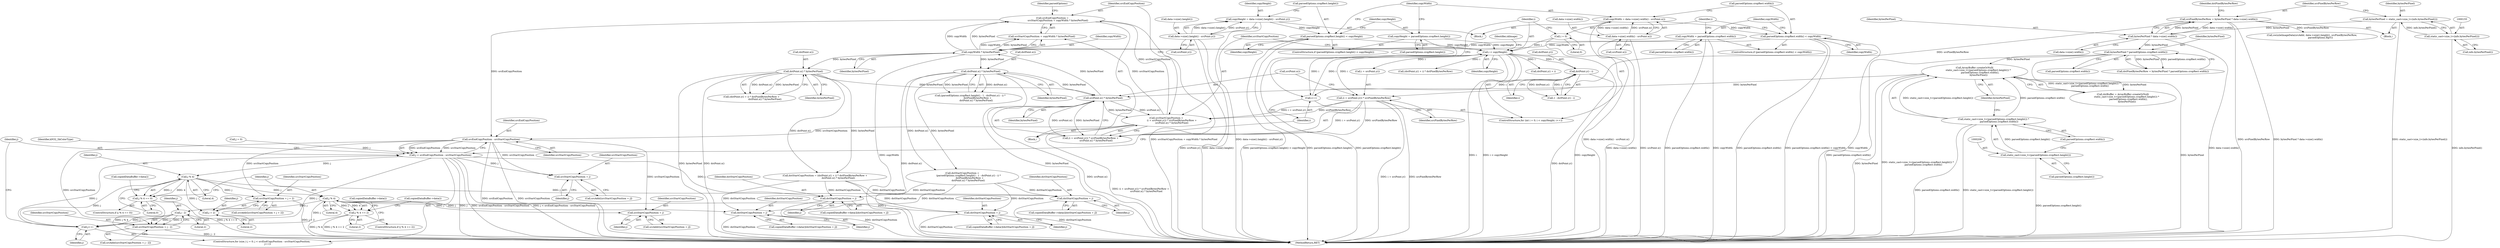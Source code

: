 digraph "0_Chrome_d59a4441697f6253e7dc3f7ae5caad6e5fd2c778@API" {
"1000311" [label="(Call,srcEndCopyPosition =\n               srcStartCopyPosition + copyWidth * bytesPerPixel)"];
"1000299" [label="(Call,srcStartCopyPosition =\n               (i + srcPoint.y()) * srcPixelBytesPerRow +\n               srcPoint.x() * bytesPerPixel)"];
"1000302" [label="(Call,(i + srcPoint.y()) * srcPixelBytesPerRow)"];
"1000292" [label="(Call,i < copyHeight)"];
"1000289" [label="(Call,i = 0)"];
"1000295" [label="(Call,i++)"];
"1000331" [label="(Call,dstPoint.y() - i)"];
"1000268" [label="(Call,parsedOptions.cropRect.height() < copyHeight)"];
"1000262" [label="(Call,copyHeight = data->size().height() - srcPoint.y())"];
"1000264" [label="(Call,data->size().height() - srcPoint.y())"];
"1000271" [label="(Call,copyHeight = parsedOptions.cropRect.height())"];
"1000158" [label="(Call,srcPixelBytesPerRow = bytesPerPixel * data->size().width())"];
"1000160" [label="(Call,bytesPerPixel * data->size().width())"];
"1000152" [label="(Call,bytesPerPixel = static_cast<size_t>(info.bytesPerPixel()))"];
"1000154" [label="(Call,static_cast<size_t>(info.bytesPerPixel()))"];
"1000307" [label="(Call,srcPoint.x() * bytesPerPixel)"];
"1000347" [label="(Call,dstPoint.x() * bytesPerPixel)"];
"1000315" [label="(Call,copyWidth * bytesPerPixel)"];
"1000284" [label="(Call,copyWidth = parsedOptions.cropRect.width())"];
"1000281" [label="(Call,parsedOptions.cropRect.width() < copyWidth)"];
"1000275" [label="(Call,copyWidth = data->size().width() - srcPoint.x())"];
"1000277" [label="(Call,data->size().width() - srcPoint.x())"];
"1000205" [label="(Call,ArrayBuffer::createOrNull(\n          static_cast<size_t>(parsedOptions.cropRect.height()) *\n               parsedOptions.cropRect.width(),\n           bytesPerPixel))"];
"1000206" [label="(Call,static_cast<size_t>(parsedOptions.cropRect.height()) *\n               parsedOptions.cropRect.width())"];
"1000207" [label="(Call,static_cast<size_t>(parsedOptions.cropRect.height()))"];
"1000166" [label="(Call,bytesPerPixel * parsedOptions.cropRect.width())"];
"1000335" [label="(Call,dstPoint.x() * bytesPerPixel)"];
"1000357" [label="(Call,srcEndCopyPosition - srcStartCopyPosition)"];
"1000355" [label="(Call,j < srcEndCopyPosition - srcStartCopyPosition)"];
"1000360" [label="(Call,j++)"];
"1000370" [label="(Call,j % 4)"];
"1000369" [label="(Call,j % 4 == 0)"];
"1000377" [label="(Call,dstStartCopyPosition + j)"];
"1000382" [label="(Call,srcStartCopyPosition + j + 2)"];
"1000384" [label="(Call,j + 2)"];
"1000390" [label="(Call,j % 4)"];
"1000389" [label="(Call,j % 4 == 2)"];
"1000397" [label="(Call,dstStartCopyPosition + j)"];
"1000404" [label="(Call,j - 2)"];
"1000402" [label="(Call,srcStartCopyPosition + j - 2)"];
"1000411" [label="(Call,dstStartCopyPosition + j)"];
"1000416" [label="(Call,srcStartCopyPosition + j)"];
"1000424" [label="(Call,dstStartCopyPosition + j)"];
"1000429" [label="(Call,srcStartCopyPosition + j)"];
"1000263" [label="(Identifier,copyHeight)"];
"1000357" [label="(Call,srcEndCopyPosition - srcStartCopyPosition)"];
"1000272" [label="(Identifier,copyHeight)"];
"1000156" [label="(Call,info.bytesPerPixel())"];
"1000422" [label="(Call,copiedDataBuffer->data()[dstStartCopyPosition + j])"];
"1000371" [label="(Identifier,j)"];
"1000393" [label="(Literal,2)"];
"1000161" [label="(Identifier,bytesPerPixel)"];
"1000384" [label="(Call,j + 2)"];
"1000378" [label="(Identifier,dstStartCopyPosition)"];
"1000392" [label="(Literal,4)"];
"1000303" [label="(Call,i + srcPoint.y())"];
"1000280" [label="(ControlStructure,if (parsedOptions.cropRect.width() < copyWidth))"];
"1000360" [label="(Call,j++)"];
"1000406" [label="(Literal,2)"];
"1000266" [label="(Call,srcPoint.y())"];
"1000179" [label="(Call,swizzleImageData(srcAddr, data->size().height(), srcPixelBytesPerRow,\n                       parsedOptions.flipY))"];
"1000297" [label="(Block,)"];
"1000291" [label="(Literal,0)"];
"1000165" [label="(Identifier,dstPixelBytesPerRow)"];
"1000292" [label="(Call,i < copyHeight)"];
"1000377" [label="(Call,dstStartCopyPosition + j)"];
"1000275" [label="(Call,copyWidth = data->size().width() - srcPoint.x())"];
"1000281" [label="(Call,parsedOptions.cropRect.width() < copyWidth)"];
"1000154" [label="(Call,static_cast<size_t>(info.bytesPerPixel()))"];
"1000391" [label="(Identifier,j)"];
"1000390" [label="(Call,j % 4)"];
"1000396" [label="(Call,copiedDataBuffer->data())"];
"1000282" [label="(Call,parsedOptions.cropRect.width())"];
"1000312" [label="(Identifier,srcEndCopyPosition)"];
"1000398" [label="(Identifier,dstStartCopyPosition)"];
"1000410" [label="(Call,copiedDataBuffer->data())"];
"1000270" [label="(Identifier,copyHeight)"];
"1000426" [label="(Identifier,j)"];
"1000278" [label="(Call,data->size().width())"];
"1000349" [label="(Identifier,bytesPerPixel)"];
"1000369" [label="(Call,j % 4 == 0)"];
"1000356" [label="(Identifier,j)"];
"1000380" [label="(Call,srcAddr[srcStartCopyPosition + j + 2])"];
"1000594" [label="(MethodReturn,RET)"];
"1000306" [label="(Identifier,srcPixelBytesPerRow)"];
"1000361" [label="(Identifier,j)"];
"1000293" [label="(Identifier,i)"];
"1000166" [label="(Call,bytesPerPixel * parsedOptions.cropRect.width())"];
"1000300" [label="(Identifier,srcStartCopyPosition)"];
"1000382" [label="(Call,srcStartCopyPosition + j + 2)"];
"1000430" [label="(Identifier,srcStartCopyPosition)"];
"1000373" [label="(Literal,0)"];
"1000294" [label="(Identifier,copyHeight)"];
"1000277" [label="(Call,data->size().width() - srcPoint.x())"];
"1000376" [label="(Call,copiedDataBuffer->data())"];
"1000286" [label="(Call,parsedOptions.cropRect.width())"];
"1000203" [label="(Call,dstBuffer = ArrayBuffer::createOrNull(\n          static_cast<size_t>(parsedOptions.cropRect.height()) *\n               parsedOptions.cropRect.width(),\n           bytesPerPixel))"];
"1000211" [label="(Identifier,bytesPerPixel)"];
"1000339" [label="(Call,dstStartCopyPosition = (dstPoint.y() + i) * dstPixelBytesPerRow +\n                                    dstPoint.x() * bytesPerPixel)"];
"1000309" [label="(Identifier,bytesPerPixel)"];
"1000418" [label="(Identifier,j)"];
"1000283" [label="(Identifier,copyWidth)"];
"1000299" [label="(Call,srcStartCopyPosition =\n               (i + srcPoint.y()) * srcPixelBytesPerRow +\n               srcPoint.x() * bytesPerPixel)"];
"1000167" [label="(Identifier,bytesPerPixel)"];
"1000290" [label="(Identifier,i)"];
"1000329" [label="(Call,1 - dstPoint.y() - i)"];
"1000205" [label="(Call,ArrayBuffer::createOrNull(\n          static_cast<size_t>(parsedOptions.cropRect.height()) *\n               parsedOptions.cropRect.width(),\n           bytesPerPixel))"];
"1000412" [label="(Identifier,dstStartCopyPosition)"];
"1000417" [label="(Identifier,srcStartCopyPosition)"];
"1000323" [label="(Call,dstStartCopyPosition =\n                 (parsedOptions.cropRect.height() - 1 - dstPoint.y() - i) *\n                    dstPixelBytesPerRow +\n                dstPoint.x() * bytesPerPixel)"];
"1000427" [label="(Call,srcAddr[srcStartCopyPosition + j])"];
"1000350" [label="(ControlStructure,for (size_t j = 0; j < srcEndCopyPosition - srcStartCopyPosition;\n                j++))"];
"1000164" [label="(Call,dstPixelBytesPerRow = bytesPerPixel * parsedOptions.cropRect.width())"];
"1000307" [label="(Call,srcPoint.x() * bytesPerPixel)"];
"1000385" [label="(Identifier,j)"];
"1000411" [label="(Call,dstStartCopyPosition + j)"];
"1000359" [label="(Identifier,srcStartCopyPosition)"];
"1000399" [label="(Identifier,j)"];
"1000284" [label="(Call,copyWidth = parsedOptions.cropRect.width())"];
"1000343" [label="(Call,dstPoint.y() + i)"];
"1000375" [label="(Call,copiedDataBuffer->data()[dstStartCopyPosition + j])"];
"1000313" [label="(Call,srcStartCopyPosition + copyWidth * bytesPerPixel)"];
"1000287" [label="(ControlStructure,for (int i = 0; i < copyHeight; i++))"];
"1000207" [label="(Call,static_cast<size_t>(parsedOptions.cropRect.height()))"];
"1000332" [label="(Call,dstPoint.y())"];
"1000267" [label="(ControlStructure,if (parsedOptions.cropRect.height() < copyHeight))"];
"1000333" [label="(Identifier,i)"];
"1000342" [label="(Call,(dstPoint.y() + i) * dstPixelBytesPerRow)"];
"1000160" [label="(Call,bytesPerPixel * data->size().width())"];
"1000268" [label="(Call,parsedOptions.cropRect.height() < copyHeight)"];
"1000403" [label="(Identifier,srcStartCopyPosition)"];
"1000138" [label="(Block,)"];
"1000295" [label="(Call,i++)"];
"1000352" [label="(Call,j = 0)"];
"1000158" [label="(Call,srcPixelBytesPerRow = bytesPerPixel * data->size().width())"];
"1000302" [label="(Call,(i + srcPoint.y()) * srcPixelBytesPerRow)"];
"1000370" [label="(Call,j % 4)"];
"1000311" [label="(Call,srcEndCopyPosition =\n               srcStartCopyPosition + copyWidth * bytesPerPixel)"];
"1000424" [label="(Call,dstStartCopyPosition + j)"];
"1000413" [label="(Identifier,j)"];
"1000315" [label="(Call,copyWidth * bytesPerPixel)"];
"1000279" [label="(Call,srcPoint.x())"];
"1000317" [label="(Identifier,bytesPerPixel)"];
"1000395" [label="(Call,copiedDataBuffer->data()[dstStartCopyPosition + j])"];
"1000209" [label="(Call,parsedOptions.cropRect.height())"];
"1000296" [label="(Identifier,i)"];
"1000168" [label="(Call,parsedOptions.cropRect.width())"];
"1000358" [label="(Identifier,srcEndCopyPosition)"];
"1000264" [label="(Call,data->size().height() - srcPoint.y())"];
"1000348" [label="(Call,dstPoint.x())"];
"1000159" [label="(Identifier,srcPixelBytesPerRow)"];
"1000206" [label="(Call,static_cast<size_t>(parsedOptions.cropRect.height()) *\n               parsedOptions.cropRect.width())"];
"1000429" [label="(Call,srcStartCopyPosition + j)"];
"1000153" [label="(Identifier,bytesPerPixel)"];
"1000325" [label="(Call,(parsedOptions.cropRect.height() - 1 - dstPoint.y() - i) *\n                    dstPixelBytesPerRow +\n                dstPoint.x() * bytesPerPixel)"];
"1000431" [label="(Identifier,j)"];
"1000409" [label="(Call,copiedDataBuffer->data()[dstStartCopyPosition + j])"];
"1000388" [label="(ControlStructure,if (j % 4 == 2))"];
"1000397" [label="(Call,dstStartCopyPosition + j)"];
"1000269" [label="(Call,parsedOptions.cropRect.height())"];
"1000273" [label="(Call,parsedOptions.cropRect.height())"];
"1000331" [label="(Call,dstPoint.y() - i)"];
"1000386" [label="(Literal,2)"];
"1000433" [label="(Identifier,skImage)"];
"1000265" [label="(Call,data->size().height())"];
"1000365" [label="(Identifier,kN32_SkColorType)"];
"1000162" [label="(Call,data->size().width())"];
"1000425" [label="(Identifier,dstStartCopyPosition)"];
"1000271" [label="(Call,copyHeight = parsedOptions.cropRect.height())"];
"1000416" [label="(Call,srcStartCopyPosition + j)"];
"1000402" [label="(Call,srcStartCopyPosition + j - 2)"];
"1000383" [label="(Identifier,srcStartCopyPosition)"];
"1000262" [label="(Call,copyHeight = data->size().height() - srcPoint.y())"];
"1000210" [label="(Call,parsedOptions.cropRect.width())"];
"1000389" [label="(Call,j % 4 == 2)"];
"1000289" [label="(Call,i = 0)"];
"1000372" [label="(Literal,4)"];
"1000404" [label="(Call,j - 2)"];
"1000341" [label="(Call,(dstPoint.y() + i) * dstPixelBytesPerRow +\n                                    dstPoint.x() * bytesPerPixel)"];
"1000301" [label="(Call,(i + srcPoint.y()) * srcPixelBytesPerRow +\n               srcPoint.x() * bytesPerPixel)"];
"1000308" [label="(Call,srcPoint.x())"];
"1000347" [label="(Call,dstPoint.x() * bytesPerPixel)"];
"1000335" [label="(Call,dstPoint.x() * bytesPerPixel)"];
"1000337" [label="(Identifier,bytesPerPixel)"];
"1000355" [label="(Call,j < srcEndCopyPosition - srcStartCopyPosition)"];
"1000379" [label="(Identifier,j)"];
"1000400" [label="(Call,srcAddr[srcStartCopyPosition + j - 2])"];
"1000316" [label="(Identifier,copyWidth)"];
"1000321" [label="(Identifier,parsedOptions)"];
"1000152" [label="(Call,bytesPerPixel = static_cast<size_t>(info.bytesPerPixel()))"];
"1000285" [label="(Identifier,copyWidth)"];
"1000414" [label="(Call,srcAddr[srcStartCopyPosition + j])"];
"1000336" [label="(Call,dstPoint.x())"];
"1000276" [label="(Identifier,copyWidth)"];
"1000226" [label="(Block,)"];
"1000368" [label="(ControlStructure,if (j % 4 == 0))"];
"1000405" [label="(Identifier,j)"];
"1000311" -> "1000297"  [label="AST: "];
"1000311" -> "1000313"  [label="CFG: "];
"1000312" -> "1000311"  [label="AST: "];
"1000313" -> "1000311"  [label="AST: "];
"1000321" -> "1000311"  [label="CFG: "];
"1000311" -> "1000594"  [label="DDG: srcStartCopyPosition + copyWidth * bytesPerPixel"];
"1000299" -> "1000311"  [label="DDG: srcStartCopyPosition"];
"1000315" -> "1000311"  [label="DDG: copyWidth"];
"1000315" -> "1000311"  [label="DDG: bytesPerPixel"];
"1000311" -> "1000357"  [label="DDG: srcEndCopyPosition"];
"1000299" -> "1000297"  [label="AST: "];
"1000299" -> "1000301"  [label="CFG: "];
"1000300" -> "1000299"  [label="AST: "];
"1000301" -> "1000299"  [label="AST: "];
"1000312" -> "1000299"  [label="CFG: "];
"1000299" -> "1000594"  [label="DDG: (i + srcPoint.y()) * srcPixelBytesPerRow +\n               srcPoint.x() * bytesPerPixel"];
"1000302" -> "1000299"  [label="DDG: i + srcPoint.y()"];
"1000302" -> "1000299"  [label="DDG: srcPixelBytesPerRow"];
"1000307" -> "1000299"  [label="DDG: srcPoint.x()"];
"1000307" -> "1000299"  [label="DDG: bytesPerPixel"];
"1000299" -> "1000313"  [label="DDG: srcStartCopyPosition"];
"1000299" -> "1000357"  [label="DDG: srcStartCopyPosition"];
"1000302" -> "1000301"  [label="AST: "];
"1000302" -> "1000306"  [label="CFG: "];
"1000303" -> "1000302"  [label="AST: "];
"1000306" -> "1000302"  [label="AST: "];
"1000308" -> "1000302"  [label="CFG: "];
"1000302" -> "1000594"  [label="DDG: i + srcPoint.y()"];
"1000302" -> "1000594"  [label="DDG: srcPixelBytesPerRow"];
"1000302" -> "1000301"  [label="DDG: i + srcPoint.y()"];
"1000302" -> "1000301"  [label="DDG: srcPixelBytesPerRow"];
"1000292" -> "1000302"  [label="DDG: i"];
"1000158" -> "1000302"  [label="DDG: srcPixelBytesPerRow"];
"1000292" -> "1000287"  [label="AST: "];
"1000292" -> "1000294"  [label="CFG: "];
"1000293" -> "1000292"  [label="AST: "];
"1000294" -> "1000292"  [label="AST: "];
"1000300" -> "1000292"  [label="CFG: "];
"1000433" -> "1000292"  [label="CFG: "];
"1000292" -> "1000594"  [label="DDG: i < copyHeight"];
"1000292" -> "1000594"  [label="DDG: copyHeight"];
"1000292" -> "1000594"  [label="DDG: i"];
"1000289" -> "1000292"  [label="DDG: i"];
"1000295" -> "1000292"  [label="DDG: i"];
"1000268" -> "1000292"  [label="DDG: copyHeight"];
"1000271" -> "1000292"  [label="DDG: copyHeight"];
"1000292" -> "1000295"  [label="DDG: i"];
"1000292" -> "1000303"  [label="DDG: i"];
"1000292" -> "1000331"  [label="DDG: i"];
"1000292" -> "1000342"  [label="DDG: i"];
"1000292" -> "1000343"  [label="DDG: i"];
"1000289" -> "1000287"  [label="AST: "];
"1000289" -> "1000291"  [label="CFG: "];
"1000290" -> "1000289"  [label="AST: "];
"1000291" -> "1000289"  [label="AST: "];
"1000293" -> "1000289"  [label="CFG: "];
"1000295" -> "1000287"  [label="AST: "];
"1000295" -> "1000296"  [label="CFG: "];
"1000296" -> "1000295"  [label="AST: "];
"1000293" -> "1000295"  [label="CFG: "];
"1000331" -> "1000295"  [label="DDG: i"];
"1000331" -> "1000329"  [label="AST: "];
"1000331" -> "1000333"  [label="CFG: "];
"1000332" -> "1000331"  [label="AST: "];
"1000333" -> "1000331"  [label="AST: "];
"1000329" -> "1000331"  [label="CFG: "];
"1000331" -> "1000594"  [label="DDG: dstPoint.y()"];
"1000331" -> "1000329"  [label="DDG: dstPoint.y()"];
"1000331" -> "1000329"  [label="DDG: i"];
"1000268" -> "1000267"  [label="AST: "];
"1000268" -> "1000270"  [label="CFG: "];
"1000269" -> "1000268"  [label="AST: "];
"1000270" -> "1000268"  [label="AST: "];
"1000272" -> "1000268"  [label="CFG: "];
"1000276" -> "1000268"  [label="CFG: "];
"1000268" -> "1000594"  [label="DDG: parsedOptions.cropRect.height()"];
"1000268" -> "1000594"  [label="DDG: parsedOptions.cropRect.height() < copyHeight"];
"1000262" -> "1000268"  [label="DDG: copyHeight"];
"1000262" -> "1000226"  [label="AST: "];
"1000262" -> "1000264"  [label="CFG: "];
"1000263" -> "1000262"  [label="AST: "];
"1000264" -> "1000262"  [label="AST: "];
"1000269" -> "1000262"  [label="CFG: "];
"1000262" -> "1000594"  [label="DDG: data->size().height() - srcPoint.y()"];
"1000264" -> "1000262"  [label="DDG: data->size().height()"];
"1000264" -> "1000262"  [label="DDG: srcPoint.y()"];
"1000264" -> "1000266"  [label="CFG: "];
"1000265" -> "1000264"  [label="AST: "];
"1000266" -> "1000264"  [label="AST: "];
"1000264" -> "1000594"  [label="DDG: data->size().height()"];
"1000264" -> "1000594"  [label="DDG: srcPoint.y()"];
"1000271" -> "1000267"  [label="AST: "];
"1000271" -> "1000273"  [label="CFG: "];
"1000272" -> "1000271"  [label="AST: "];
"1000273" -> "1000271"  [label="AST: "];
"1000276" -> "1000271"  [label="CFG: "];
"1000271" -> "1000594"  [label="DDG: parsedOptions.cropRect.height()"];
"1000158" -> "1000138"  [label="AST: "];
"1000158" -> "1000160"  [label="CFG: "];
"1000159" -> "1000158"  [label="AST: "];
"1000160" -> "1000158"  [label="AST: "];
"1000165" -> "1000158"  [label="CFG: "];
"1000158" -> "1000594"  [label="DDG: srcPixelBytesPerRow"];
"1000158" -> "1000594"  [label="DDG: bytesPerPixel * data->size().width()"];
"1000160" -> "1000158"  [label="DDG: bytesPerPixel"];
"1000160" -> "1000158"  [label="DDG: data->size().width()"];
"1000158" -> "1000179"  [label="DDG: srcPixelBytesPerRow"];
"1000160" -> "1000162"  [label="CFG: "];
"1000161" -> "1000160"  [label="AST: "];
"1000162" -> "1000160"  [label="AST: "];
"1000160" -> "1000594"  [label="DDG: data->size().width()"];
"1000152" -> "1000160"  [label="DDG: bytesPerPixel"];
"1000160" -> "1000166"  [label="DDG: bytesPerPixel"];
"1000152" -> "1000138"  [label="AST: "];
"1000152" -> "1000154"  [label="CFG: "];
"1000153" -> "1000152"  [label="AST: "];
"1000154" -> "1000152"  [label="AST: "];
"1000159" -> "1000152"  [label="CFG: "];
"1000152" -> "1000594"  [label="DDG: static_cast<size_t>(info.bytesPerPixel())"];
"1000154" -> "1000152"  [label="DDG: info.bytesPerPixel()"];
"1000154" -> "1000156"  [label="CFG: "];
"1000155" -> "1000154"  [label="AST: "];
"1000156" -> "1000154"  [label="AST: "];
"1000154" -> "1000594"  [label="DDG: info.bytesPerPixel()"];
"1000307" -> "1000301"  [label="AST: "];
"1000307" -> "1000309"  [label="CFG: "];
"1000308" -> "1000307"  [label="AST: "];
"1000309" -> "1000307"  [label="AST: "];
"1000301" -> "1000307"  [label="CFG: "];
"1000307" -> "1000594"  [label="DDG: srcPoint.x()"];
"1000307" -> "1000301"  [label="DDG: srcPoint.x()"];
"1000307" -> "1000301"  [label="DDG: bytesPerPixel"];
"1000347" -> "1000307"  [label="DDG: bytesPerPixel"];
"1000205" -> "1000307"  [label="DDG: bytesPerPixel"];
"1000335" -> "1000307"  [label="DDG: bytesPerPixel"];
"1000307" -> "1000315"  [label="DDG: bytesPerPixel"];
"1000347" -> "1000341"  [label="AST: "];
"1000347" -> "1000349"  [label="CFG: "];
"1000348" -> "1000347"  [label="AST: "];
"1000349" -> "1000347"  [label="AST: "];
"1000341" -> "1000347"  [label="CFG: "];
"1000347" -> "1000594"  [label="DDG: bytesPerPixel"];
"1000347" -> "1000594"  [label="DDG: dstPoint.x()"];
"1000347" -> "1000339"  [label="DDG: dstPoint.x()"];
"1000347" -> "1000339"  [label="DDG: bytesPerPixel"];
"1000347" -> "1000341"  [label="DDG: dstPoint.x()"];
"1000347" -> "1000341"  [label="DDG: bytesPerPixel"];
"1000315" -> "1000347"  [label="DDG: bytesPerPixel"];
"1000315" -> "1000313"  [label="AST: "];
"1000315" -> "1000317"  [label="CFG: "];
"1000316" -> "1000315"  [label="AST: "];
"1000317" -> "1000315"  [label="AST: "];
"1000313" -> "1000315"  [label="CFG: "];
"1000315" -> "1000594"  [label="DDG: copyWidth"];
"1000315" -> "1000313"  [label="DDG: copyWidth"];
"1000315" -> "1000313"  [label="DDG: bytesPerPixel"];
"1000284" -> "1000315"  [label="DDG: copyWidth"];
"1000281" -> "1000315"  [label="DDG: copyWidth"];
"1000315" -> "1000335"  [label="DDG: bytesPerPixel"];
"1000284" -> "1000280"  [label="AST: "];
"1000284" -> "1000286"  [label="CFG: "];
"1000285" -> "1000284"  [label="AST: "];
"1000286" -> "1000284"  [label="AST: "];
"1000290" -> "1000284"  [label="CFG: "];
"1000284" -> "1000594"  [label="DDG: parsedOptions.cropRect.width()"];
"1000284" -> "1000594"  [label="DDG: copyWidth"];
"1000281" -> "1000280"  [label="AST: "];
"1000281" -> "1000283"  [label="CFG: "];
"1000282" -> "1000281"  [label="AST: "];
"1000283" -> "1000281"  [label="AST: "];
"1000285" -> "1000281"  [label="CFG: "];
"1000290" -> "1000281"  [label="CFG: "];
"1000281" -> "1000594"  [label="DDG: parsedOptions.cropRect.width()"];
"1000281" -> "1000594"  [label="DDG: parsedOptions.cropRect.width() < copyWidth"];
"1000281" -> "1000594"  [label="DDG: copyWidth"];
"1000275" -> "1000281"  [label="DDG: copyWidth"];
"1000275" -> "1000226"  [label="AST: "];
"1000275" -> "1000277"  [label="CFG: "];
"1000276" -> "1000275"  [label="AST: "];
"1000277" -> "1000275"  [label="AST: "];
"1000282" -> "1000275"  [label="CFG: "];
"1000275" -> "1000594"  [label="DDG: data->size().width() - srcPoint.x()"];
"1000277" -> "1000275"  [label="DDG: data->size().width()"];
"1000277" -> "1000275"  [label="DDG: srcPoint.x()"];
"1000277" -> "1000279"  [label="CFG: "];
"1000278" -> "1000277"  [label="AST: "];
"1000279" -> "1000277"  [label="AST: "];
"1000277" -> "1000594"  [label="DDG: data->size().width()"];
"1000277" -> "1000594"  [label="DDG: srcPoint.x()"];
"1000205" -> "1000203"  [label="AST: "];
"1000205" -> "1000211"  [label="CFG: "];
"1000206" -> "1000205"  [label="AST: "];
"1000211" -> "1000205"  [label="AST: "];
"1000203" -> "1000205"  [label="CFG: "];
"1000205" -> "1000594"  [label="DDG: static_cast<size_t>(parsedOptions.cropRect.height()) *\n               parsedOptions.cropRect.width()"];
"1000205" -> "1000594"  [label="DDG: bytesPerPixel"];
"1000205" -> "1000203"  [label="DDG: static_cast<size_t>(parsedOptions.cropRect.height()) *\n               parsedOptions.cropRect.width()"];
"1000205" -> "1000203"  [label="DDG: bytesPerPixel"];
"1000206" -> "1000205"  [label="DDG: static_cast<size_t>(parsedOptions.cropRect.height())"];
"1000206" -> "1000205"  [label="DDG: parsedOptions.cropRect.width()"];
"1000166" -> "1000205"  [label="DDG: bytesPerPixel"];
"1000206" -> "1000210"  [label="CFG: "];
"1000207" -> "1000206"  [label="AST: "];
"1000210" -> "1000206"  [label="AST: "];
"1000211" -> "1000206"  [label="CFG: "];
"1000206" -> "1000594"  [label="DDG: parsedOptions.cropRect.width()"];
"1000206" -> "1000594"  [label="DDG: static_cast<size_t>(parsedOptions.cropRect.height())"];
"1000207" -> "1000206"  [label="DDG: parsedOptions.cropRect.height()"];
"1000207" -> "1000209"  [label="CFG: "];
"1000208" -> "1000207"  [label="AST: "];
"1000209" -> "1000207"  [label="AST: "];
"1000210" -> "1000207"  [label="CFG: "];
"1000207" -> "1000594"  [label="DDG: parsedOptions.cropRect.height()"];
"1000166" -> "1000164"  [label="AST: "];
"1000166" -> "1000168"  [label="CFG: "];
"1000167" -> "1000166"  [label="AST: "];
"1000168" -> "1000166"  [label="AST: "];
"1000164" -> "1000166"  [label="CFG: "];
"1000166" -> "1000594"  [label="DDG: parsedOptions.cropRect.width()"];
"1000166" -> "1000594"  [label="DDG: bytesPerPixel"];
"1000166" -> "1000164"  [label="DDG: bytesPerPixel"];
"1000166" -> "1000164"  [label="DDG: parsedOptions.cropRect.width()"];
"1000335" -> "1000325"  [label="AST: "];
"1000335" -> "1000337"  [label="CFG: "];
"1000336" -> "1000335"  [label="AST: "];
"1000337" -> "1000335"  [label="AST: "];
"1000325" -> "1000335"  [label="CFG: "];
"1000335" -> "1000594"  [label="DDG: dstPoint.x()"];
"1000335" -> "1000594"  [label="DDG: bytesPerPixel"];
"1000335" -> "1000323"  [label="DDG: dstPoint.x()"];
"1000335" -> "1000323"  [label="DDG: bytesPerPixel"];
"1000335" -> "1000325"  [label="DDG: dstPoint.x()"];
"1000335" -> "1000325"  [label="DDG: bytesPerPixel"];
"1000357" -> "1000355"  [label="AST: "];
"1000357" -> "1000359"  [label="CFG: "];
"1000358" -> "1000357"  [label="AST: "];
"1000359" -> "1000357"  [label="AST: "];
"1000355" -> "1000357"  [label="CFG: "];
"1000357" -> "1000594"  [label="DDG: srcEndCopyPosition"];
"1000357" -> "1000594"  [label="DDG: srcStartCopyPosition"];
"1000357" -> "1000355"  [label="DDG: srcEndCopyPosition"];
"1000357" -> "1000355"  [label="DDG: srcStartCopyPosition"];
"1000357" -> "1000382"  [label="DDG: srcStartCopyPosition"];
"1000357" -> "1000402"  [label="DDG: srcStartCopyPosition"];
"1000357" -> "1000416"  [label="DDG: srcStartCopyPosition"];
"1000357" -> "1000429"  [label="DDG: srcStartCopyPosition"];
"1000355" -> "1000350"  [label="AST: "];
"1000356" -> "1000355"  [label="AST: "];
"1000365" -> "1000355"  [label="CFG: "];
"1000296" -> "1000355"  [label="CFG: "];
"1000355" -> "1000594"  [label="DDG: j"];
"1000355" -> "1000594"  [label="DDG: srcEndCopyPosition - srcStartCopyPosition"];
"1000355" -> "1000594"  [label="DDG: j < srcEndCopyPosition - srcStartCopyPosition"];
"1000360" -> "1000355"  [label="DDG: j"];
"1000352" -> "1000355"  [label="DDG: j"];
"1000355" -> "1000360"  [label="DDG: j"];
"1000355" -> "1000370"  [label="DDG: j"];
"1000355" -> "1000424"  [label="DDG: j"];
"1000355" -> "1000429"  [label="DDG: j"];
"1000360" -> "1000350"  [label="AST: "];
"1000360" -> "1000361"  [label="CFG: "];
"1000361" -> "1000360"  [label="AST: "];
"1000356" -> "1000360"  [label="CFG: "];
"1000404" -> "1000360"  [label="DDG: j"];
"1000390" -> "1000360"  [label="DDG: j"];
"1000370" -> "1000360"  [label="DDG: j"];
"1000370" -> "1000369"  [label="AST: "];
"1000370" -> "1000372"  [label="CFG: "];
"1000371" -> "1000370"  [label="AST: "];
"1000372" -> "1000370"  [label="AST: "];
"1000373" -> "1000370"  [label="CFG: "];
"1000370" -> "1000369"  [label="DDG: j"];
"1000370" -> "1000369"  [label="DDG: 4"];
"1000370" -> "1000377"  [label="DDG: j"];
"1000370" -> "1000382"  [label="DDG: j"];
"1000370" -> "1000384"  [label="DDG: j"];
"1000370" -> "1000390"  [label="DDG: j"];
"1000369" -> "1000368"  [label="AST: "];
"1000369" -> "1000373"  [label="CFG: "];
"1000373" -> "1000369"  [label="AST: "];
"1000376" -> "1000369"  [label="CFG: "];
"1000391" -> "1000369"  [label="CFG: "];
"1000369" -> "1000594"  [label="DDG: j % 4 == 0"];
"1000369" -> "1000594"  [label="DDG: j % 4"];
"1000377" -> "1000375"  [label="AST: "];
"1000377" -> "1000379"  [label="CFG: "];
"1000378" -> "1000377"  [label="AST: "];
"1000379" -> "1000377"  [label="AST: "];
"1000375" -> "1000377"  [label="CFG: "];
"1000377" -> "1000594"  [label="DDG: dstStartCopyPosition"];
"1000339" -> "1000377"  [label="DDG: dstStartCopyPosition"];
"1000323" -> "1000377"  [label="DDG: dstStartCopyPosition"];
"1000382" -> "1000380"  [label="AST: "];
"1000382" -> "1000384"  [label="CFG: "];
"1000383" -> "1000382"  [label="AST: "];
"1000384" -> "1000382"  [label="AST: "];
"1000380" -> "1000382"  [label="CFG: "];
"1000382" -> "1000594"  [label="DDG: j + 2"];
"1000384" -> "1000386"  [label="CFG: "];
"1000385" -> "1000384"  [label="AST: "];
"1000386" -> "1000384"  [label="AST: "];
"1000390" -> "1000389"  [label="AST: "];
"1000390" -> "1000392"  [label="CFG: "];
"1000391" -> "1000390"  [label="AST: "];
"1000392" -> "1000390"  [label="AST: "];
"1000393" -> "1000390"  [label="CFG: "];
"1000390" -> "1000389"  [label="DDG: j"];
"1000390" -> "1000389"  [label="DDG: 4"];
"1000390" -> "1000397"  [label="DDG: j"];
"1000390" -> "1000404"  [label="DDG: j"];
"1000390" -> "1000411"  [label="DDG: j"];
"1000390" -> "1000416"  [label="DDG: j"];
"1000389" -> "1000388"  [label="AST: "];
"1000389" -> "1000393"  [label="CFG: "];
"1000393" -> "1000389"  [label="AST: "];
"1000396" -> "1000389"  [label="CFG: "];
"1000410" -> "1000389"  [label="CFG: "];
"1000389" -> "1000594"  [label="DDG: j % 4 == 2"];
"1000389" -> "1000594"  [label="DDG: j % 4"];
"1000397" -> "1000395"  [label="AST: "];
"1000397" -> "1000399"  [label="CFG: "];
"1000398" -> "1000397"  [label="AST: "];
"1000399" -> "1000397"  [label="AST: "];
"1000395" -> "1000397"  [label="CFG: "];
"1000397" -> "1000594"  [label="DDG: dstStartCopyPosition"];
"1000339" -> "1000397"  [label="DDG: dstStartCopyPosition"];
"1000323" -> "1000397"  [label="DDG: dstStartCopyPosition"];
"1000404" -> "1000402"  [label="AST: "];
"1000404" -> "1000406"  [label="CFG: "];
"1000405" -> "1000404"  [label="AST: "];
"1000406" -> "1000404"  [label="AST: "];
"1000402" -> "1000404"  [label="CFG: "];
"1000404" -> "1000402"  [label="DDG: j"];
"1000404" -> "1000402"  [label="DDG: 2"];
"1000402" -> "1000400"  [label="AST: "];
"1000403" -> "1000402"  [label="AST: "];
"1000400" -> "1000402"  [label="CFG: "];
"1000402" -> "1000594"  [label="DDG: j - 2"];
"1000411" -> "1000409"  [label="AST: "];
"1000411" -> "1000413"  [label="CFG: "];
"1000412" -> "1000411"  [label="AST: "];
"1000413" -> "1000411"  [label="AST: "];
"1000409" -> "1000411"  [label="CFG: "];
"1000411" -> "1000594"  [label="DDG: dstStartCopyPosition"];
"1000339" -> "1000411"  [label="DDG: dstStartCopyPosition"];
"1000323" -> "1000411"  [label="DDG: dstStartCopyPosition"];
"1000416" -> "1000414"  [label="AST: "];
"1000416" -> "1000418"  [label="CFG: "];
"1000417" -> "1000416"  [label="AST: "];
"1000418" -> "1000416"  [label="AST: "];
"1000414" -> "1000416"  [label="CFG: "];
"1000424" -> "1000422"  [label="AST: "];
"1000424" -> "1000426"  [label="CFG: "];
"1000425" -> "1000424"  [label="AST: "];
"1000426" -> "1000424"  [label="AST: "];
"1000422" -> "1000424"  [label="CFG: "];
"1000424" -> "1000594"  [label="DDG: dstStartCopyPosition"];
"1000339" -> "1000424"  [label="DDG: dstStartCopyPosition"];
"1000323" -> "1000424"  [label="DDG: dstStartCopyPosition"];
"1000429" -> "1000427"  [label="AST: "];
"1000429" -> "1000431"  [label="CFG: "];
"1000430" -> "1000429"  [label="AST: "];
"1000431" -> "1000429"  [label="AST: "];
"1000427" -> "1000429"  [label="CFG: "];
}
